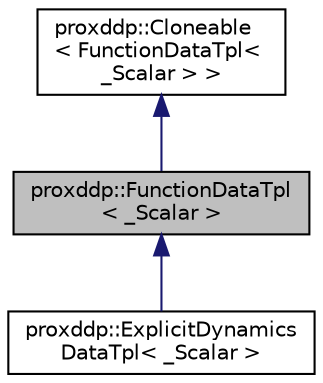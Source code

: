 digraph "proxddp::FunctionDataTpl&lt; _Scalar &gt;"
{
 // LATEX_PDF_SIZE
  bgcolor="transparent";
  edge [fontname="Helvetica",fontsize="10",labelfontname="Helvetica",labelfontsize="10"];
  node [fontname="Helvetica",fontsize="10",shape=record];
  Node1 [label="proxddp::FunctionDataTpl\l\< _Scalar \>",height=0.2,width=0.4,color="black", fillcolor="grey75", style="filled", fontcolor="black",tooltip="Struct to hold function data."];
  Node2 -> Node1 [dir="back",color="midnightblue",fontsize="10",style="solid",fontname="Helvetica"];
  Node2 [label="proxddp::Cloneable\l\< FunctionDataTpl\< \l_Scalar \> \>",height=0.2,width=0.4,color="black",URL="$structproxddp_1_1Cloneable.html",tooltip=" "];
  Node1 -> Node3 [dir="back",color="midnightblue",fontsize="10",style="solid",fontname="Helvetica"];
  Node3 [label="proxddp::ExplicitDynamics\lDataTpl\< _Scalar \>",height=0.2,width=0.4,color="black",URL="$structproxddp_1_1ExplicitDynamicsDataTpl.html",tooltip="Specific data struct for explicit dynamics ExplicitDynamicsModelTpl."];
}
